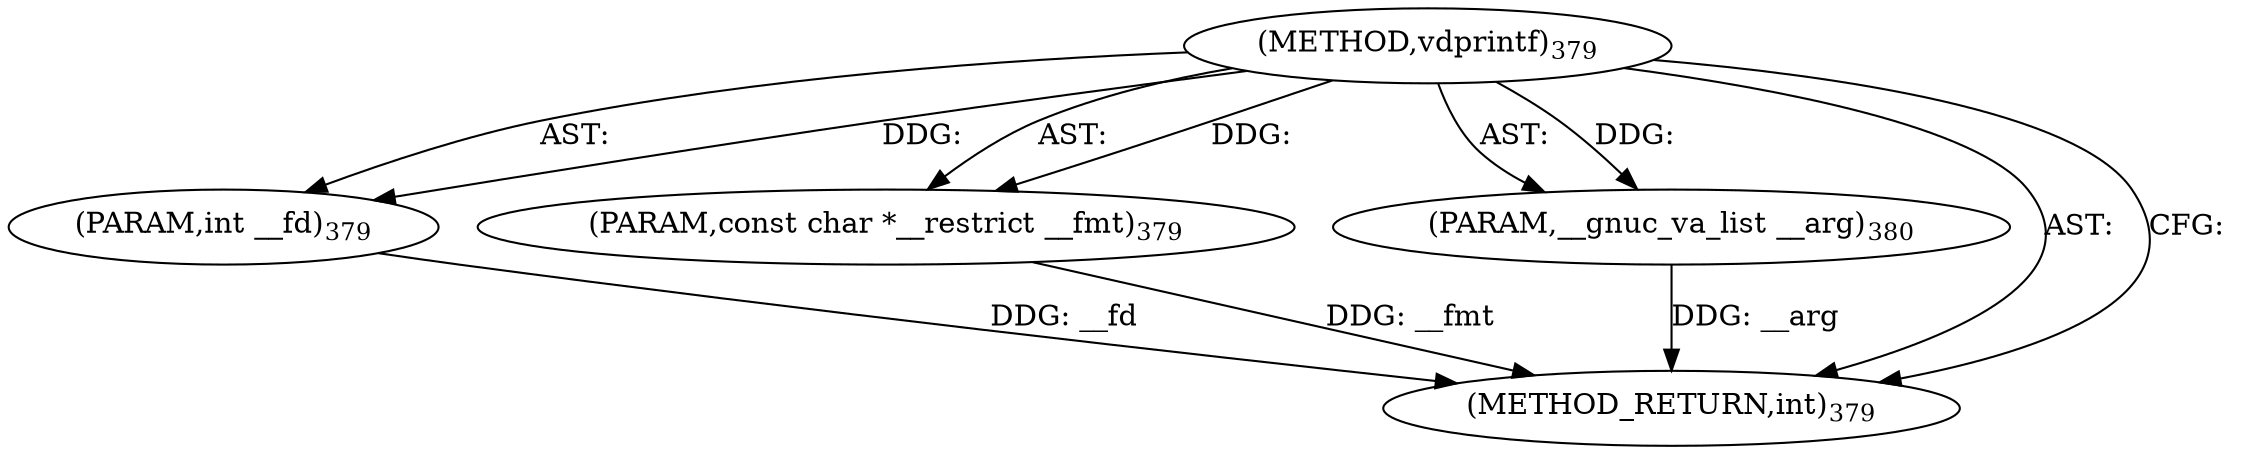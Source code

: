 digraph "vdprintf" {  
"30184" [label = <(METHOD,vdprintf)<SUB>379</SUB>> ]
"30185" [label = <(PARAM,int __fd)<SUB>379</SUB>> ]
"30186" [label = <(PARAM,const char *__restrict __fmt)<SUB>379</SUB>> ]
"30187" [label = <(PARAM,__gnuc_va_list __arg)<SUB>380</SUB>> ]
"30188" [label = <(METHOD_RETURN,int)<SUB>379</SUB>> ]
  "30184" -> "30185"  [ label = "AST: "] 
  "30184" -> "30186"  [ label = "AST: "] 
  "30184" -> "30187"  [ label = "AST: "] 
  "30184" -> "30188"  [ label = "AST: "] 
  "30184" -> "30188"  [ label = "CFG: "] 
  "30185" -> "30188"  [ label = "DDG: __fd"] 
  "30186" -> "30188"  [ label = "DDG: __fmt"] 
  "30187" -> "30188"  [ label = "DDG: __arg"] 
  "30184" -> "30185"  [ label = "DDG: "] 
  "30184" -> "30186"  [ label = "DDG: "] 
  "30184" -> "30187"  [ label = "DDG: "] 
}
